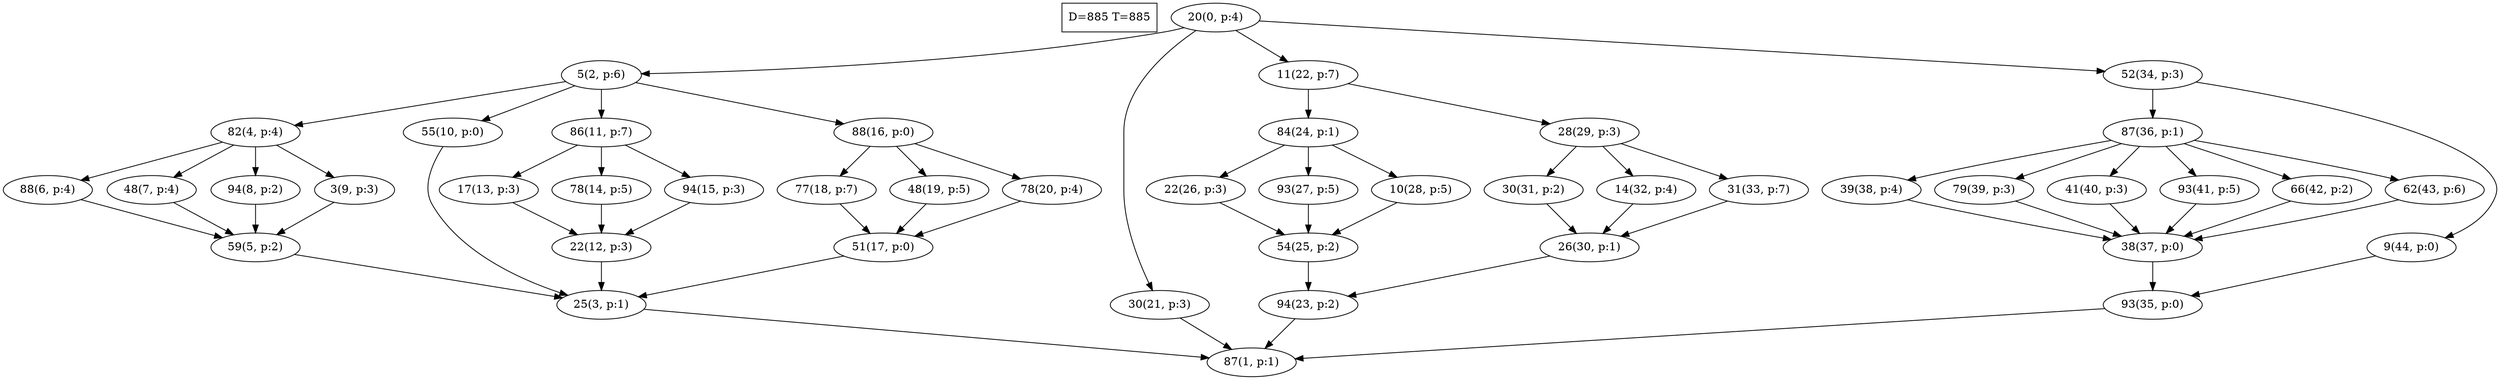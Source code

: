 digraph Task {
i [shape=box, label="D=885 T=885"]; 
0 [label="20(0, p:4)"];
1 [label="87(1, p:1)"];
2 [label="5(2, p:6)"];
3 [label="25(3, p:1)"];
4 [label="82(4, p:4)"];
5 [label="59(5, p:2)"];
6 [label="88(6, p:4)"];
7 [label="48(7, p:4)"];
8 [label="94(8, p:2)"];
9 [label="3(9, p:3)"];
10 [label="55(10, p:0)"];
11 [label="86(11, p:7)"];
12 [label="22(12, p:3)"];
13 [label="17(13, p:3)"];
14 [label="78(14, p:5)"];
15 [label="94(15, p:3)"];
16 [label="88(16, p:0)"];
17 [label="51(17, p:0)"];
18 [label="77(18, p:7)"];
19 [label="48(19, p:5)"];
20 [label="78(20, p:4)"];
21 [label="30(21, p:3)"];
22 [label="11(22, p:7)"];
23 [label="94(23, p:2)"];
24 [label="84(24, p:1)"];
25 [label="54(25, p:2)"];
26 [label="22(26, p:3)"];
27 [label="93(27, p:5)"];
28 [label="10(28, p:5)"];
29 [label="28(29, p:3)"];
30 [label="26(30, p:1)"];
31 [label="30(31, p:2)"];
32 [label="14(32, p:4)"];
33 [label="31(33, p:7)"];
34 [label="52(34, p:3)"];
35 [label="93(35, p:0)"];
36 [label="87(36, p:1)"];
37 [label="38(37, p:0)"];
38 [label="39(38, p:4)"];
39 [label="79(39, p:3)"];
40 [label="41(40, p:3)"];
41 [label="93(41, p:5)"];
42 [label="66(42, p:2)"];
43 [label="62(43, p:6)"];
44 [label="9(44, p:0)"];
0 -> 2;
0 -> 21;
0 -> 22;
0 -> 34;
2 -> 4;
2 -> 10;
2 -> 11;
2 -> 16;
3 -> 1;
4 -> 6;
4 -> 7;
4 -> 8;
4 -> 9;
5 -> 3;
6 -> 5;
7 -> 5;
8 -> 5;
9 -> 5;
10 -> 3;
11 -> 13;
11 -> 14;
11 -> 15;
12 -> 3;
13 -> 12;
14 -> 12;
15 -> 12;
16 -> 18;
16 -> 19;
16 -> 20;
17 -> 3;
18 -> 17;
19 -> 17;
20 -> 17;
21 -> 1;
22 -> 24;
22 -> 29;
23 -> 1;
24 -> 26;
24 -> 27;
24 -> 28;
25 -> 23;
26 -> 25;
27 -> 25;
28 -> 25;
29 -> 31;
29 -> 32;
29 -> 33;
30 -> 23;
31 -> 30;
32 -> 30;
33 -> 30;
34 -> 36;
34 -> 44;
35 -> 1;
36 -> 38;
36 -> 39;
36 -> 40;
36 -> 41;
36 -> 42;
36 -> 43;
37 -> 35;
38 -> 37;
39 -> 37;
40 -> 37;
41 -> 37;
42 -> 37;
43 -> 37;
44 -> 35;
}